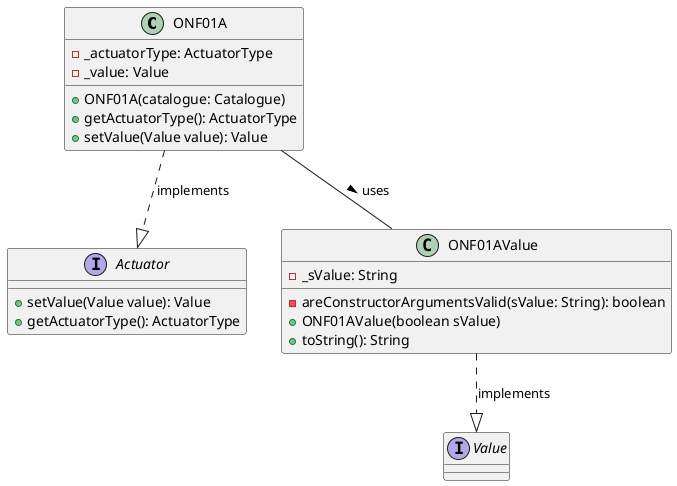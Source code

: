 @startuml ONF01A_Class_Diagram

class ONF01A {
    - _actuatorType: ActuatorType
    - _value: Value
    + ONF01A(catalogue: Catalogue)
    + getActuatorType(): ActuatorType
    + setValue(Value value): Value
}

interface Actuator {
    + setValue(Value value): Value
    + getActuatorType(): ActuatorType
}

interface Value {
}

class ONF01AValue {
    - _sValue: String
    - areConstructorArgumentsValid(sValue: String): boolean
    + ONF01AValue(boolean sValue)
    + toString(): String
}


ONF01A ..|> Actuator : implements
ONF01A -- ONF01AValue : uses >
ONF01AValue ..|> Value : implements

@enduml